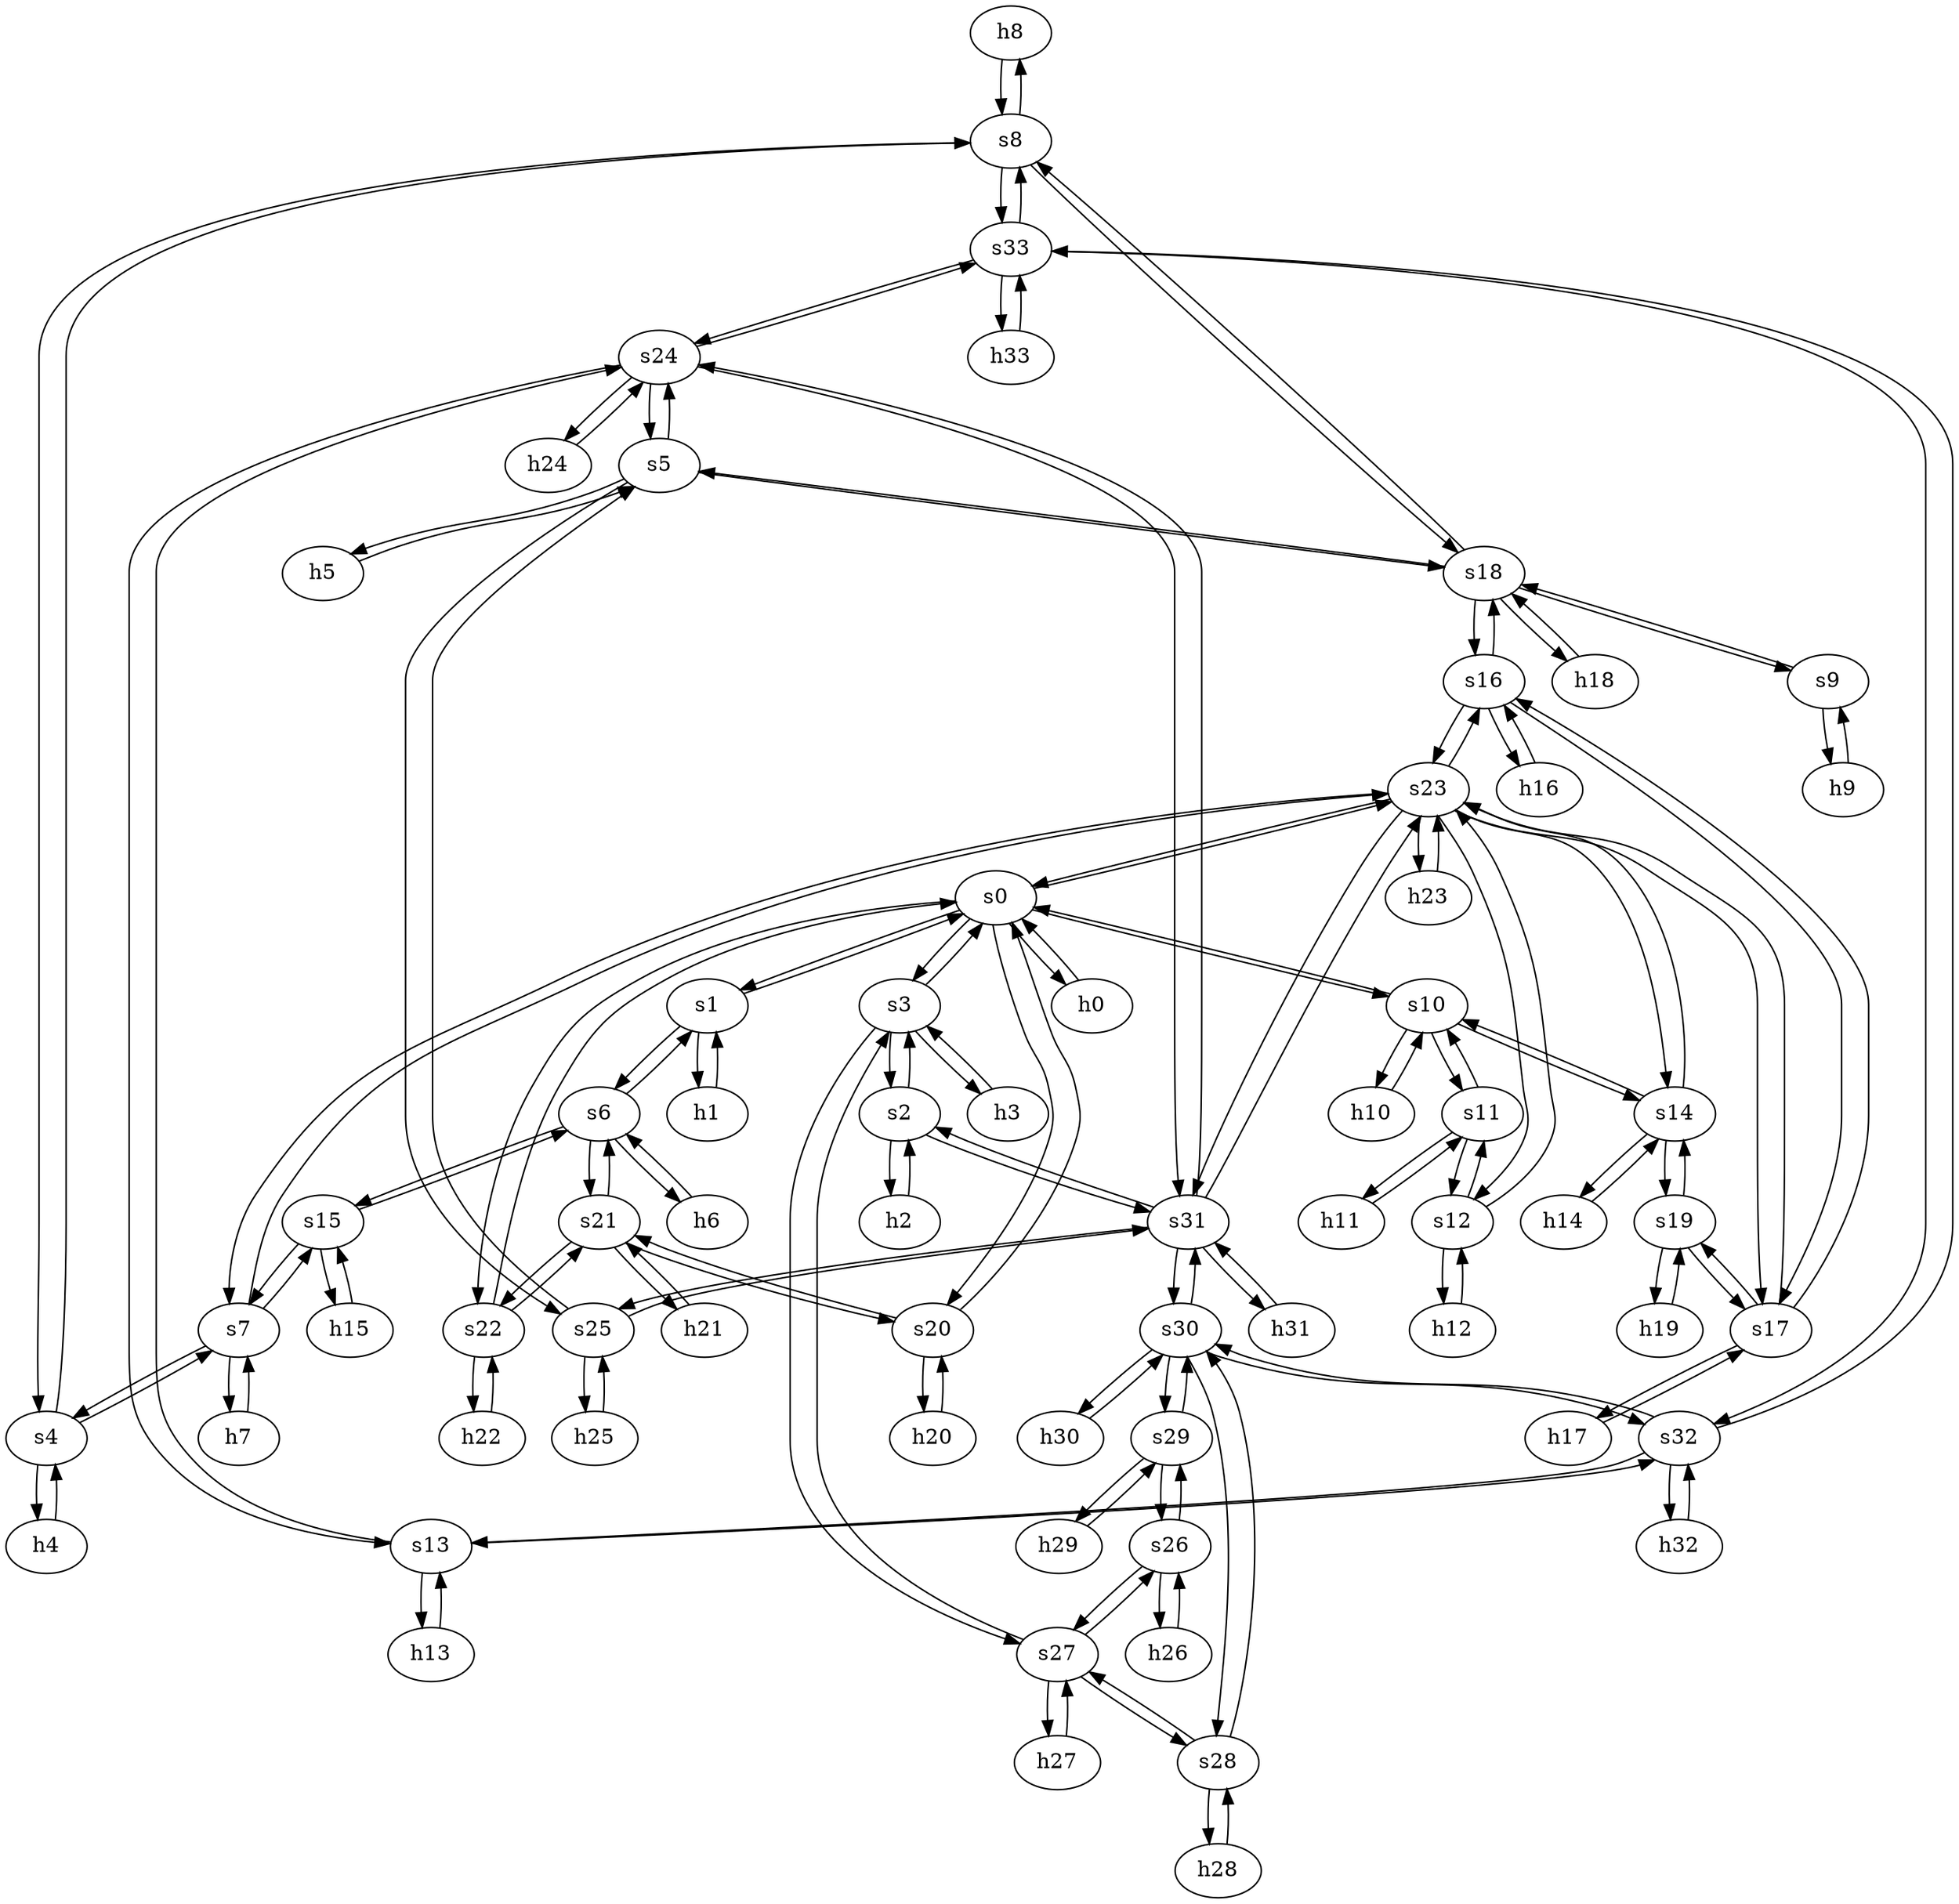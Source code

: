 strict digraph Xspedius {
	h8	 [ip="111.0.8.8",
		mac="00:00:00:00:8:8",
		type=host];
	s8	 [id=8,
		type=switch];
	h8 -> s8	 [capacity="1Gbps",
		cost=1,
		dst_port=1,
		src_port=1];
	h9	 [ip="111.0.9.9",
		mac="00:00:00:00:9:9",
		type=host];
	s9	 [id=9,
		type=switch];
	h9 -> s9	 [capacity="1Gbps",
		cost=1,
		dst_port=1,
		src_port=1];
	h26	 [ip="111.0.26.26",
		mac="00:00:00:00:26:26",
		type=host];
	s26	 [id=26,
		type=switch];
	h26 -> s26	 [capacity="1Gbps",
		cost=1,
		dst_port=1,
		src_port=1];
	h2	 [ip="111.0.2.2",
		mac="00:00:00:00:2:2",
		type=host];
	s2	 [id=2,
		type=switch];
	h2 -> s2	 [capacity="1Gbps",
		cost=1,
		dst_port=1,
		src_port=1];
	h3	 [ip="111.0.3.3",
		mac="00:00:00:00:3:3",
		type=host];
	s3	 [id=3,
		type=switch];
	h3 -> s3	 [capacity="1Gbps",
		cost=1,
		dst_port=1,
		src_port=1];
	h0	 [ip="111.0.0.0",
		mac="00:00:00:00:0:0",
		type=host];
	s0	 [id=0,
		type=switch];
	h0 -> s0	 [capacity="1Gbps",
		cost=1,
		dst_port=1,
		src_port=1];
	h1	 [ip="111.0.1.1",
		mac="00:00:00:00:1:1",
		type=host];
	s1	 [id=1,
		type=switch];
	h1 -> s1	 [capacity="1Gbps",
		cost=1,
		dst_port=1,
		src_port=1];
	h6	 [ip="111.0.6.6",
		mac="00:00:00:00:6:6",
		type=host];
	s6	 [id=6,
		type=switch];
	h6 -> s6	 [capacity="1Gbps",
		cost=1,
		dst_port=1,
		src_port=1];
	h7	 [ip="111.0.7.7",
		mac="00:00:00:00:7:7",
		type=host];
	s7	 [id=7,
		type=switch];
	h7 -> s7	 [capacity="1Gbps",
		cost=1,
		dst_port=1,
		src_port=1];
	h4	 [ip="111.0.4.4",
		mac="00:00:00:00:4:4",
		type=host];
	s4	 [id=4,
		type=switch];
	h4 -> s4	 [capacity="1Gbps",
		cost=1,
		dst_port=1,
		src_port=1];
	h5	 [ip="111.0.5.5",
		mac="00:00:00:00:5:5",
		type=host];
	s5	 [id=5,
		type=switch];
	h5 -> s5	 [capacity="1Gbps",
		cost=1,
		dst_port=1,
		src_port=1];
	h23	 [ip="111.0.23.23",
		mac="00:00:00:00:23:23",
		type=host];
	s23	 [id=23,
		type=switch];
	h23 -> s23	 [capacity="1Gbps",
		cost=1,
		dst_port=1,
		src_port=1];
	h22	 [ip="111.0.22.22",
		mac="00:00:00:00:22:22",
		type=host];
	s22	 [id=22,
		type=switch];
	h22 -> s22	 [capacity="1Gbps",
		cost=1,
		dst_port=1,
		src_port=1];
	h21	 [ip="111.0.21.21",
		mac="00:00:00:00:21:21",
		type=host];
	s21	 [id=21,
		type=switch];
	h21 -> s21	 [capacity="1Gbps",
		cost=1,
		dst_port=1,
		src_port=1];
	s18	 [id=18,
		type=switch];
	s9 -> s18	 [capacity="1Gbps",
		cost=1,
		dst_port=4,
		src_port=2];
	s9 -> h9	 [capacity="1Gbps",
		cost=1,
		dst_port=1,
		src_port=1];
	s33	 [id=33,
		type=switch];
	s8 -> s33	 [capacity="1Gbps",
		cost=1,
		dst_port=2,
		src_port=3];
	s8 -> h8	 [capacity="1Gbps",
		cost=1,
		dst_port=1,
		src_port=1];
	s8 -> s18	 [capacity="1Gbps",
		cost=1,
		dst_port=3,
		src_port=4];
	s8 -> s4	 [capacity="1Gbps",
		cost=1,
		dst_port=2,
		src_port=2];
	h29	 [ip="111.0.29.29",
		mac="00:00:00:00:29:29",
		type=host];
	s29	 [id=29,
		type=switch];
	h29 -> s29	 [capacity="1Gbps",
		cost=1,
		dst_port=1,
		src_port=1];
	h28	 [ip="111.0.28.28",
		mac="00:00:00:00:28:28",
		type=host];
	s28	 [id=28,
		type=switch];
	h28 -> s28	 [capacity="1Gbps",
		cost=1,
		dst_port=1,
		src_port=1];
	s3 -> h3	 [capacity="1Gbps",
		cost=1,
		dst_port=1,
		src_port=1];
	s3 -> s0	 [capacity="1Gbps",
		cost=1,
		dst_port=3,
		src_port=2];
	s27	 [id=27,
		type=switch];
	s3 -> s27	 [capacity="1Gbps",
		cost=1,
		dst_port=2,
		src_port=4];
	s3 -> s2	 [capacity="1Gbps",
		cost=1,
		dst_port=2,
		src_port=3];
	s31	 [id=31,
		type=switch];
	s2 -> s31	 [capacity="1Gbps",
		cost=1,
		dst_port=2,
		src_port=3];
	s2 -> s3	 [capacity="1Gbps",
		cost=1,
		dst_port=3,
		src_port=2];
	s2 -> h2	 [capacity="1Gbps",
		cost=1,
		dst_port=1,
		src_port=1];
	s1 -> h1	 [capacity="1Gbps",
		cost=1,
		dst_port=1,
		src_port=1];
	s1 -> s0	 [capacity="1Gbps",
		cost=1,
		dst_port=2,
		src_port=2];
	s1 -> s6	 [capacity="1Gbps",
		cost=1,
		dst_port=2,
		src_port=3];
	s0 -> s1	 [capacity="1Gbps",
		cost=1,
		dst_port=2,
		src_port=2];
	s20	 [id=20,
		type=switch];
	s0 -> s20	 [capacity="1Gbps",
		cost=1,
		dst_port=2,
		src_port=5];
	s0 -> s23	 [capacity="1Gbps",
		cost=1,
		dst_port=2,
		src_port=7];
	s10	 [id=10,
		type=switch];
	s0 -> s10	 [capacity="1Gbps",
		cost=1,
		dst_port=2,
		src_port=4];
	s0 -> s3	 [capacity="1Gbps",
		cost=1,
		dst_port=2,
		src_port=3];
	s0 -> s22	 [capacity="1Gbps",
		cost=1,
		dst_port=2,
		src_port=6];
	s0 -> h0	 [capacity="1Gbps",
		cost=1,
		dst_port=1,
		src_port=1];
	s7 -> h7	 [capacity="1Gbps",
		cost=1,
		dst_port=1,
		src_port=1];
	s15	 [id=15,
		type=switch];
	s7 -> s15	 [capacity="1Gbps",
		cost=1,
		dst_port=3,
		src_port=3];
	s7 -> s23	 [capacity="1Gbps",
		cost=1,
		dst_port=3,
		src_port=4];
	s7 -> s4	 [capacity="1Gbps",
		cost=1,
		dst_port=3,
		src_port=2];
	s6 -> s15	 [capacity="1Gbps",
		cost=1,
		dst_port=2,
		src_port=4];
	s6 -> s1	 [capacity="1Gbps",
		cost=1,
		dst_port=3,
		src_port=2];
	s6 -> s21	 [capacity="1Gbps",
		cost=1,
		dst_port=2,
		src_port=3];
	s6 -> h6	 [capacity="1Gbps",
		cost=1,
		dst_port=1,
		src_port=1];
	s25	 [id=25,
		type=switch];
	s5 -> s25	 [capacity="1Gbps",
		cost=1,
		dst_port=2,
		src_port=3];
	s5 -> s18	 [capacity="1Gbps",
		cost=1,
		dst_port=2,
		src_port=4];
	s24	 [id=24,
		type=switch];
	s5 -> s24	 [capacity="1Gbps",
		cost=1,
		dst_port=2,
		src_port=2];
	s5 -> h5	 [capacity="1Gbps",
		cost=1,
		dst_port=1,
		src_port=1];
	s4 -> s8	 [capacity="1Gbps",
		cost=1,
		dst_port=2,
		src_port=2];
	s4 -> h4	 [capacity="1Gbps",
		cost=1,
		dst_port=1,
		src_port=1];
	s4 -> s7	 [capacity="1Gbps",
		cost=1,
		dst_port=2,
		src_port=3];
	h20	 [ip="111.0.20.20",
		mac="00:00:00:00:20:20",
		type=host];
	h20 -> s20	 [capacity="1Gbps",
		cost=1,
		dst_port=1,
		src_port=1];
	h31	 [ip="111.0.31.31",
		mac="00:00:00:00:31:31",
		type=host];
	h31 -> s31	 [capacity="1Gbps",
		cost=1,
		dst_port=1,
		src_port=1];
	s31 -> s23	 [capacity="1Gbps",
		cost=1,
		dst_port=8,
		src_port=3];
	s30	 [id=30,
		type=switch];
	s31 -> s30	 [capacity="1Gbps",
		cost=1,
		dst_port=5,
		src_port=6];
	s31 -> s25	 [capacity="1Gbps",
		cost=1,
		dst_port=3,
		src_port=5];
	s31 -> s24	 [capacity="1Gbps",
		cost=1,
		dst_port=5,
		src_port=4];
	s31 -> s2	 [capacity="1Gbps",
		cost=1,
		dst_port=3,
		src_port=2];
	s31 -> h31	 [capacity="1Gbps",
		cost=1,
		dst_port=1,
		src_port=1];
	s19	 [id=19,
		type=switch];
	h19	 [ip="111.0.19.19",
		mac="00:00:00:00:19:19",
		type=host];
	s19 -> h19	 [capacity="1Gbps",
		cost=1,
		dst_port=1,
		src_port=1];
	s17	 [id=17,
		type=switch];
	s19 -> s17	 [capacity="1Gbps",
		cost=1,
		dst_port=3,
		src_port=3];
	s14	 [id=14,
		type=switch];
	s19 -> s14	 [capacity="1Gbps",
		cost=1,
		dst_port=3,
		src_port=2];
	s18 -> s8	 [capacity="1Gbps",
		cost=1,
		dst_port=4,
		src_port=3];
	s18 -> s5	 [capacity="1Gbps",
		cost=1,
		dst_port=4,
		src_port=2];
	s16	 [id=16,
		type=switch];
	s18 -> s16	 [capacity="1Gbps",
		cost=1,
		dst_port=3,
		src_port=5];
	s18 -> s9	 [capacity="1Gbps",
		cost=1,
		dst_port=2,
		src_port=4];
	h18	 [ip="111.0.18.18",
		mac="00:00:00:00:18:18",
		type=host];
	s18 -> h18	 [capacity="1Gbps",
		cost=1,
		dst_port=1,
		src_port=1];
	s13	 [id=13,
		type=switch];
	s32	 [id=32,
		type=switch];
	s13 -> s32	 [capacity="1Gbps",
		cost=1,
		dst_port=2,
		src_port=3];
	h13	 [ip="111.0.13.13",
		mac="00:00:00:00:13:13",
		type=host];
	s13 -> h13	 [capacity="1Gbps",
		cost=1,
		dst_port=1,
		src_port=1];
	s13 -> s24	 [capacity="1Gbps",
		cost=1,
		dst_port=3,
		src_port=2];
	s12	 [id=12,
		type=switch];
	s11	 [id=11,
		type=switch];
	s12 -> s11	 [capacity="1Gbps",
		cost=1,
		dst_port=3,
		src_port=2];
	h12	 [ip="111.0.12.12",
		mac="00:00:00:00:12:12",
		type=host];
	s12 -> h12	 [capacity="1Gbps",
		cost=1,
		dst_port=1,
		src_port=1];
	s12 -> s23	 [capacity="1Gbps",
		cost=1,
		dst_port=4,
		src_port=3];
	s11 -> s12	 [capacity="1Gbps",
		cost=1,
		dst_port=2,
		src_port=3];
	s11 -> s10	 [capacity="1Gbps",
		cost=1,
		dst_port=3,
		src_port=2];
	h11	 [ip="111.0.11.11",
		mac="00:00:00:00:11:11",
		type=host];
	s11 -> h11	 [capacity="1Gbps",
		cost=1,
		dst_port=1,
		src_port=1];
	s10 -> s11	 [capacity="1Gbps",
		cost=1,
		dst_port=2,
		src_port=3];
	s10 -> s0	 [capacity="1Gbps",
		cost=1,
		dst_port=4,
		src_port=2];
	h10	 [ip="111.0.10.10",
		mac="00:00:00:00:10:10",
		type=host];
	s10 -> h10	 [capacity="1Gbps",
		cost=1,
		dst_port=1,
		src_port=1];
	s10 -> s14	 [capacity="1Gbps",
		cost=1,
		dst_port=2,
		src_port=4];
	s17 -> s23	 [capacity="1Gbps",
		cost=1,
		dst_port=7,
		src_port=4];
	h17	 [ip="111.0.17.17",
		mac="00:00:00:00:17:17",
		type=host];
	s17 -> h17	 [capacity="1Gbps",
		cost=1,
		dst_port=1,
		src_port=1];
	s17 -> s16	 [capacity="1Gbps",
		cost=1,
		dst_port=2,
		src_port=2];
	s17 -> s19	 [capacity="1Gbps",
		cost=1,
		dst_port=3,
		src_port=3];
	h16	 [ip="111.0.16.16",
		mac="00:00:00:00:16:16",
		type=host];
	s16 -> h16	 [capacity="1Gbps",
		cost=1,
		dst_port=1,
		src_port=1];
	s16 -> s23	 [capacity="1Gbps",
		cost=1,
		dst_port=6,
		src_port=4];
	s16 -> s18	 [capacity="1Gbps",
		cost=1,
		dst_port=5,
		src_port=3];
	s16 -> s17	 [capacity="1Gbps",
		cost=1,
		dst_port=2,
		src_port=2];
	s15 -> s7	 [capacity="1Gbps",
		cost=1,
		dst_port=3,
		src_port=3];
	h15	 [ip="111.0.15.15",
		mac="00:00:00:00:15:15",
		type=host];
	s15 -> h15	 [capacity="1Gbps",
		cost=1,
		dst_port=1,
		src_port=1];
	s15 -> s6	 [capacity="1Gbps",
		cost=1,
		dst_port=4,
		src_port=2];
	s14 -> s23	 [capacity="1Gbps",
		cost=1,
		dst_port=5,
		src_port=4];
	s14 -> s10	 [capacity="1Gbps",
		cost=1,
		dst_port=4,
		src_port=2];
	s14 -> s19	 [capacity="1Gbps",
		cost=1,
		dst_port=2,
		src_port=3];
	h14	 [ip="111.0.14.14",
		mac="00:00:00:00:14:14",
		type=host];
	s14 -> h14	 [capacity="1Gbps",
		cost=1,
		dst_port=1,
		src_port=1];
	h32	 [ip="111.0.32.32",
		mac="00:00:00:00:32:32",
		type=host];
	h32 -> s32	 [capacity="1Gbps",
		cost=1,
		dst_port=1,
		src_port=1];
	h33	 [ip="111.0.33.33",
		mac="00:00:00:00:33:33",
		type=host];
	h33 -> s33	 [capacity="1Gbps",
		cost=1,
		dst_port=1,
		src_port=1];
	h30	 [ip="111.0.30.30",
		mac="00:00:00:00:30:30",
		type=host];
	h30 -> s30	 [capacity="1Gbps",
		cost=1,
		dst_port=1,
		src_port=1];
	h25	 [ip="111.0.25.25",
		mac="00:00:00:00:25:25",
		type=host];
	h25 -> s25	 [capacity="1Gbps",
		cost=1,
		dst_port=1,
		src_port=1];
	s33 -> s8	 [capacity="1Gbps",
		cost=1,
		dst_port=3,
		src_port=2];
	s33 -> s32	 [capacity="1Gbps",
		cost=1,
		dst_port=4,
		src_port=4];
	s33 -> h33	 [capacity="1Gbps",
		cost=1,
		dst_port=1,
		src_port=1];
	s33 -> s24	 [capacity="1Gbps",
		cost=1,
		dst_port=4,
		src_port=3];
	s32 -> s33	 [capacity="1Gbps",
		cost=1,
		dst_port=4,
		src_port=4];
	s32 -> s13	 [capacity="1Gbps",
		cost=1,
		dst_port=3,
		src_port=2];
	s32 -> h32	 [capacity="1Gbps",
		cost=1,
		dst_port=1,
		src_port=1];
	s32 -> s30	 [capacity="1Gbps",
		cost=1,
		dst_port=4,
		src_port=3];
	h18 -> s18	 [capacity="1Gbps",
		cost=1,
		dst_port=1,
		src_port=1];
	h19 -> s19	 [capacity="1Gbps",
		cost=1,
		dst_port=1,
		src_port=1];
	s30 -> s31	 [capacity="1Gbps",
		cost=1,
		dst_port=6,
		src_port=5];
	s30 -> h30	 [capacity="1Gbps",
		cost=1,
		dst_port=1,
		src_port=1];
	s30 -> s32	 [capacity="1Gbps",
		cost=1,
		dst_port=3,
		src_port=4];
	s30 -> s29	 [capacity="1Gbps",
		cost=1,
		dst_port=3,
		src_port=3];
	s30 -> s28	 [capacity="1Gbps",
		cost=1,
		dst_port=3,
		src_port=2];
	s25 -> s5	 [capacity="1Gbps",
		cost=1,
		dst_port=3,
		src_port=2];
	s25 -> s31	 [capacity="1Gbps",
		cost=1,
		dst_port=5,
		src_port=3];
	s25 -> h25	 [capacity="1Gbps",
		cost=1,
		dst_port=1,
		src_port=1];
	h10 -> s10	 [capacity="1Gbps",
		cost=1,
		dst_port=1,
		src_port=1];
	h11 -> s11	 [capacity="1Gbps",
		cost=1,
		dst_port=1,
		src_port=1];
	h12 -> s12	 [capacity="1Gbps",
		cost=1,
		dst_port=1,
		src_port=1];
	h13 -> s13	 [capacity="1Gbps",
		cost=1,
		dst_port=1,
		src_port=1];
	h14 -> s14	 [capacity="1Gbps",
		cost=1,
		dst_port=1,
		src_port=1];
	h15 -> s15	 [capacity="1Gbps",
		cost=1,
		dst_port=1,
		src_port=1];
	h16 -> s16	 [capacity="1Gbps",
		cost=1,
		dst_port=1,
		src_port=1];
	h17 -> s17	 [capacity="1Gbps",
		cost=1,
		dst_port=1,
		src_port=1];
	s22 -> s0	 [capacity="1Gbps",
		cost=1,
		dst_port=6,
		src_port=2];
	s22 -> h22	 [capacity="1Gbps",
		cost=1,
		dst_port=1,
		src_port=1];
	s22 -> s21	 [capacity="1Gbps",
		cost=1,
		dst_port=4,
		src_port=3];
	s23 -> h23	 [capacity="1Gbps",
		cost=1,
		dst_port=1,
		src_port=1];
	s23 -> s31	 [capacity="1Gbps",
		cost=1,
		dst_port=3,
		src_port=8];
	s23 -> s12	 [capacity="1Gbps",
		cost=1,
		dst_port=3,
		src_port=4];
	s23 -> s7	 [capacity="1Gbps",
		cost=1,
		dst_port=4,
		src_port=3];
	s23 -> s0	 [capacity="1Gbps",
		cost=1,
		dst_port=7,
		src_port=2];
	s23 -> s16	 [capacity="1Gbps",
		cost=1,
		dst_port=4,
		src_port=6];
	s23 -> s17	 [capacity="1Gbps",
		cost=1,
		dst_port=4,
		src_port=7];
	s23 -> s14	 [capacity="1Gbps",
		cost=1,
		dst_port=4,
		src_port=5];
	s20 -> s0	 [capacity="1Gbps",
		cost=1,
		dst_port=5,
		src_port=2];
	s20 -> s21	 [capacity="1Gbps",
		cost=1,
		dst_port=3,
		src_port=3];
	s20 -> h20	 [capacity="1Gbps",
		cost=1,
		dst_port=1,
		src_port=1];
	s21 -> h21	 [capacity="1Gbps",
		cost=1,
		dst_port=1,
		src_port=1];
	s21 -> s20	 [capacity="1Gbps",
		cost=1,
		dst_port=3,
		src_port=3];
	s21 -> s22	 [capacity="1Gbps",
		cost=1,
		dst_port=3,
		src_port=4];
	s21 -> s6	 [capacity="1Gbps",
		cost=1,
		dst_port=3,
		src_port=2];
	s26 -> s29	 [capacity="1Gbps",
		cost=1,
		dst_port=2,
		src_port=3];
	s26 -> h26	 [capacity="1Gbps",
		cost=1,
		dst_port=1,
		src_port=1];
	s26 -> s27	 [capacity="1Gbps",
		cost=1,
		dst_port=3,
		src_port=2];
	s27 -> s3	 [capacity="1Gbps",
		cost=1,
		dst_port=4,
		src_port=2];
	s27 -> s28	 [capacity="1Gbps",
		cost=1,
		dst_port=2,
		src_port=4];
	h27	 [ip="111.0.27.27",
		mac="00:00:00:00:27:27",
		type=host];
	s27 -> h27	 [capacity="1Gbps",
		cost=1,
		dst_port=1,
		src_port=1];
	s27 -> s26	 [capacity="1Gbps",
		cost=1,
		dst_port=2,
		src_port=3];
	s24 -> s33	 [capacity="1Gbps",
		cost=1,
		dst_port=3,
		src_port=4];
	s24 -> s13	 [capacity="1Gbps",
		cost=1,
		dst_port=2,
		src_port=3];
	s24 -> s5	 [capacity="1Gbps",
		cost=1,
		dst_port=2,
		src_port=2];
	s24 -> s31	 [capacity="1Gbps",
		cost=1,
		dst_port=4,
		src_port=5];
	h24	 [ip="111.0.24.24",
		mac="00:00:00:00:24:24",
		type=host];
	s24 -> h24	 [capacity="1Gbps",
		cost=1,
		dst_port=1,
		src_port=1];
	h24 -> s24	 [capacity="1Gbps",
		cost=1,
		dst_port=1,
		src_port=1];
	s28 -> h28	 [capacity="1Gbps",
		cost=1,
		dst_port=1,
		src_port=1];
	s28 -> s30	 [capacity="1Gbps",
		cost=1,
		dst_port=2,
		src_port=3];
	s28 -> s27	 [capacity="1Gbps",
		cost=1,
		dst_port=4,
		src_port=2];
	s29 -> s30	 [capacity="1Gbps",
		cost=1,
		dst_port=3,
		src_port=3];
	s29 -> h29	 [capacity="1Gbps",
		cost=1,
		dst_port=1,
		src_port=1];
	s29 -> s26	 [capacity="1Gbps",
		cost=1,
		dst_port=3,
		src_port=2];
	h27 -> s27	 [capacity="1Gbps",
		cost=1,
		dst_port=1,
		src_port=1];
}
